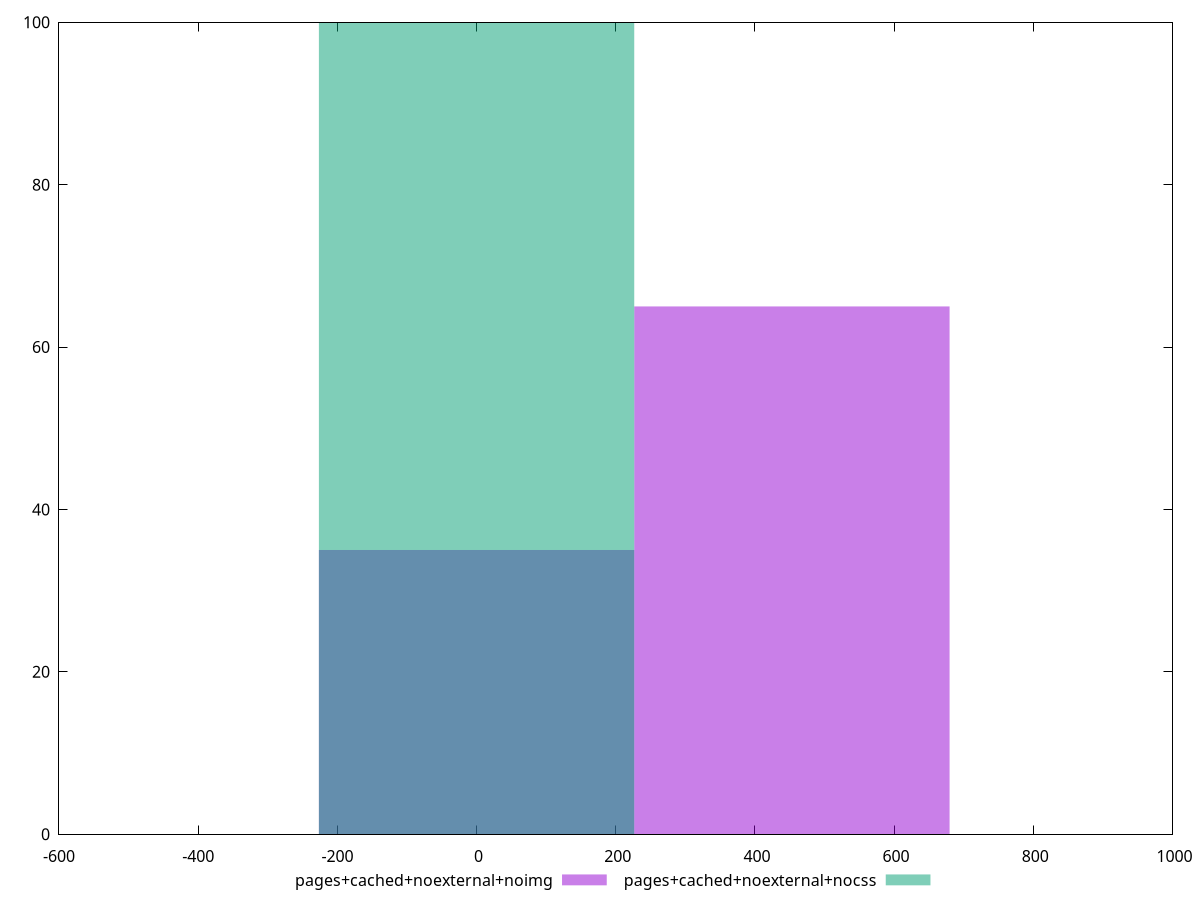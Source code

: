 reset
set terminal svg size 640, 500 enhanced background rgb 'white'
set output "reprap/render-blocking-resources/comparison/histogram/8_vs_9.svg"

$pagesCachedNoexternalNoimg <<EOF
0 35
453.1259900557083 65
EOF

$pagesCachedNoexternalNocss <<EOF
0 100
EOF

set key outside below
set boxwidth 453.1259900557083
set yrange [0:100]
set style fill transparent solid 0.5 noborder

plot \
  $pagesCachedNoexternalNoimg title "pages+cached+noexternal+noimg" with boxes, \
  $pagesCachedNoexternalNocss title "pages+cached+noexternal+nocss" with boxes, \


reset